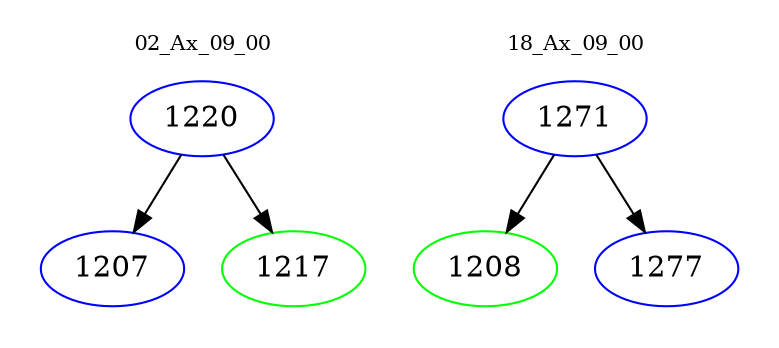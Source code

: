 digraph{
subgraph cluster_0 {
color = white
label = "02_Ax_09_00";
fontsize=10;
T0_1220 [label="1220", color="blue"]
T0_1220 -> T0_1207 [color="black"]
T0_1207 [label="1207", color="blue"]
T0_1220 -> T0_1217 [color="black"]
T0_1217 [label="1217", color="green"]
}
subgraph cluster_1 {
color = white
label = "18_Ax_09_00";
fontsize=10;
T1_1271 [label="1271", color="blue"]
T1_1271 -> T1_1208 [color="black"]
T1_1208 [label="1208", color="green"]
T1_1271 -> T1_1277 [color="black"]
T1_1277 [label="1277", color="blue"]
}
}
